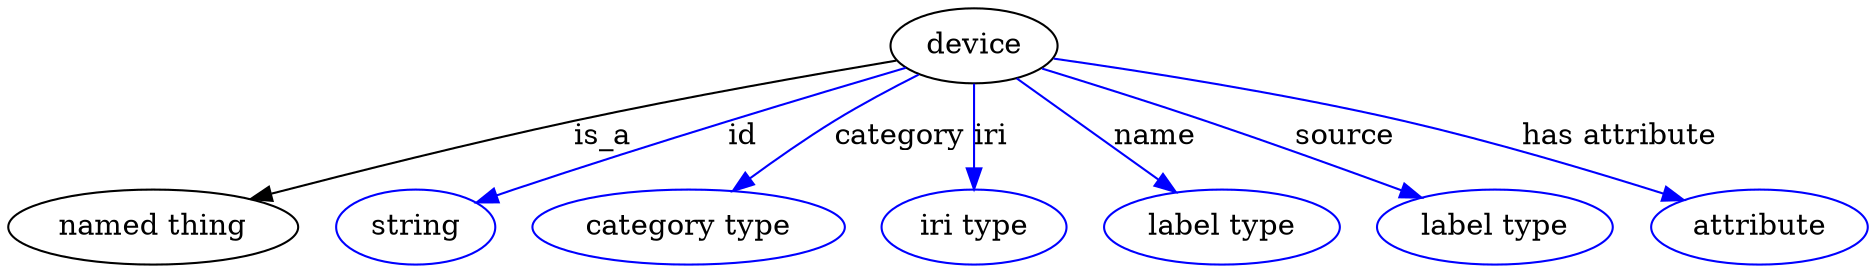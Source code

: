 digraph {
	graph [bb="0,0,732.54,123"];
	node [label="\N"];
	device	 [height=0.5,
		label=device,
		pos="379.25,105",
		width=0.93881];
	"named thing"	 [height=0.5,
		pos="55.245,18",
		width=1.5346];
	device -> "named thing"	 [label=is_a,
		lp="234.25,61.5",
		pos="e,94.405,30.712 347.72,98.383 316.1,91.592 266.08,80.43 223.25,69 182.94,58.246 137.72,44.416 104.36,33.872"];
	id	 [color=blue,
		height=0.5,
		label=string,
		pos="159.25,18",
		width=0.84854];
	device -> id	 [color=blue,
		label=id,
		lp="283.75,61.5",
		pos="e,183.69,29.264 351.3,94.847 315.74,81.802 252.54,58.186 199.25,36 197.19,35.144 195.08,34.249 192.96,33.334",
		style=solid];
	category	 [color=blue,
		height=0.5,
		label="category type",
		pos="266.25,18",
		width=1.6249];
	device -> category	 [color=blue,
		label=category,
		lp="351.75,61.5",
		pos="e,286.33,35.152 358.15,90.629 348.87,84.171 337.9,76.361 328.25,69 316.85,60.312 304.61,50.378 294.04,41.599",
		style=solid];
	iri	 [color=blue,
		height=0.5,
		label="iri type",
		pos="379.25,18",
		width=1.011];
	device -> iri	 [color=blue,
		label=iri,
		lp="385.75,61.5",
		pos="e,379.25,36.003 379.25,86.974 379.25,75.192 379.25,59.561 379.25,46.158",
		style=solid];
	name	 [color=blue,
		height=0.5,
		label="label type",
		pos="479.25,18",
		width=1.2638];
	device -> name	 [color=blue,
		label=name,
		lp="450.75,61.5",
		pos="e,460.16,34.604 397.12,89.446 412.52,76.053 434.96,56.53 452.49,41.275",
		style=solid];
	source	 [color=blue,
		height=0.5,
		label="label type",
		pos="588.25,18",
		width=1.2638];
	device -> source	 [color=blue,
		label=source,
		lp="521.25,61.5",
		pos="e,557.79,31.471 406.81,94.353 424.9,87.301 449.05,77.77 470.25,69 496.41,58.174 525.62,45.552 548.44,35.573",
		style=solid];
	"has attribute"	 [color=blue,
		height=0.5,
		label=attribute,
		pos="692.25,18",
		width=1.1193];
	device -> "has attribute"	 [color=blue,
		label="has attribute",
		lp="625.75,61.5",
		pos="e,660.81,29.445 411.24,99.018 444.47,92.562 497.86,81.508 543.25,69 587.96,56.677 598.42,51.189 642.25,36 645.16,34.99 648.16,33.937 \
651.19,32.87",
		style=solid];
}
